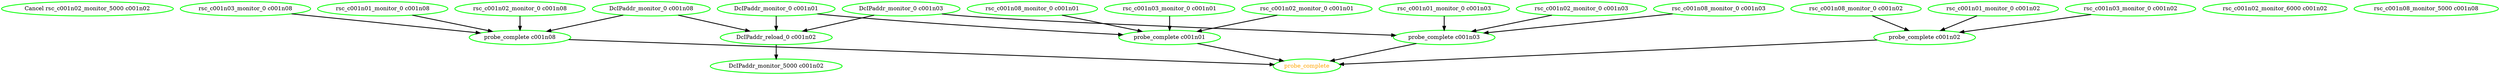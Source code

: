  digraph "g" {
"Cancel rsc_c001n02_monitor_5000 c001n02" [ style=bold color="green" fontcolor="black" ]
"DcIPaddr_monitor_0 c001n01" -> "DcIPaddr_reload_0 c001n02" [ style = bold]
"DcIPaddr_monitor_0 c001n01" -> "probe_complete c001n01" [ style = bold]
"DcIPaddr_monitor_0 c001n01" [ style=bold color="green" fontcolor="black" ]
"DcIPaddr_monitor_0 c001n03" -> "DcIPaddr_reload_0 c001n02" [ style = bold]
"DcIPaddr_monitor_0 c001n03" -> "probe_complete c001n03" [ style = bold]
"DcIPaddr_monitor_0 c001n03" [ style=bold color="green" fontcolor="black" ]
"DcIPaddr_monitor_0 c001n08" -> "DcIPaddr_reload_0 c001n02" [ style = bold]
"DcIPaddr_monitor_0 c001n08" -> "probe_complete c001n08" [ style = bold]
"DcIPaddr_monitor_0 c001n08" [ style=bold color="green" fontcolor="black" ]
"DcIPaddr_monitor_5000 c001n02" [ style=bold color="green" fontcolor="black" ]
"DcIPaddr_reload_0 c001n02" -> "DcIPaddr_monitor_5000 c001n02" [ style = bold]
"DcIPaddr_reload_0 c001n02" [ style=bold color="green" fontcolor="black" ]
"probe_complete c001n01" -> "probe_complete" [ style = bold]
"probe_complete c001n01" [ style=bold color="green" fontcolor="black" ]
"probe_complete c001n02" -> "probe_complete" [ style = bold]
"probe_complete c001n02" [ style=bold color="green" fontcolor="black" ]
"probe_complete c001n03" -> "probe_complete" [ style = bold]
"probe_complete c001n03" [ style=bold color="green" fontcolor="black" ]
"probe_complete c001n08" -> "probe_complete" [ style = bold]
"probe_complete c001n08" [ style=bold color="green" fontcolor="black" ]
"probe_complete" [ style=bold color="green" fontcolor="orange" ]
"rsc_c001n01_monitor_0 c001n02" -> "probe_complete c001n02" [ style = bold]
"rsc_c001n01_monitor_0 c001n02" [ style=bold color="green" fontcolor="black" ]
"rsc_c001n01_monitor_0 c001n03" -> "probe_complete c001n03" [ style = bold]
"rsc_c001n01_monitor_0 c001n03" [ style=bold color="green" fontcolor="black" ]
"rsc_c001n01_monitor_0 c001n08" -> "probe_complete c001n08" [ style = bold]
"rsc_c001n01_monitor_0 c001n08" [ style=bold color="green" fontcolor="black" ]
"rsc_c001n02_monitor_0 c001n01" -> "probe_complete c001n01" [ style = bold]
"rsc_c001n02_monitor_0 c001n01" [ style=bold color="green" fontcolor="black" ]
"rsc_c001n02_monitor_0 c001n03" -> "probe_complete c001n03" [ style = bold]
"rsc_c001n02_monitor_0 c001n03" [ style=bold color="green" fontcolor="black" ]
"rsc_c001n02_monitor_0 c001n08" -> "probe_complete c001n08" [ style = bold]
"rsc_c001n02_monitor_0 c001n08" [ style=bold color="green" fontcolor="black" ]
"rsc_c001n02_monitor_6000 c001n02" [ style=bold color="green" fontcolor="black" ]
"rsc_c001n03_monitor_0 c001n01" -> "probe_complete c001n01" [ style = bold]
"rsc_c001n03_monitor_0 c001n01" [ style=bold color="green" fontcolor="black" ]
"rsc_c001n03_monitor_0 c001n02" -> "probe_complete c001n02" [ style = bold]
"rsc_c001n03_monitor_0 c001n02" [ style=bold color="green" fontcolor="black" ]
"rsc_c001n03_monitor_0 c001n08" -> "probe_complete c001n08" [ style = bold]
"rsc_c001n03_monitor_0 c001n08" [ style=bold color="green" fontcolor="black" ]
"rsc_c001n08_monitor_0 c001n01" -> "probe_complete c001n01" [ style = bold]
"rsc_c001n08_monitor_0 c001n01" [ style=bold color="green" fontcolor="black" ]
"rsc_c001n08_monitor_0 c001n02" -> "probe_complete c001n02" [ style = bold]
"rsc_c001n08_monitor_0 c001n02" [ style=bold color="green" fontcolor="black" ]
"rsc_c001n08_monitor_0 c001n03" -> "probe_complete c001n03" [ style = bold]
"rsc_c001n08_monitor_0 c001n03" [ style=bold color="green" fontcolor="black" ]
"rsc_c001n08_monitor_5000 c001n08" [ style=bold color="green" fontcolor="black" ]
}
